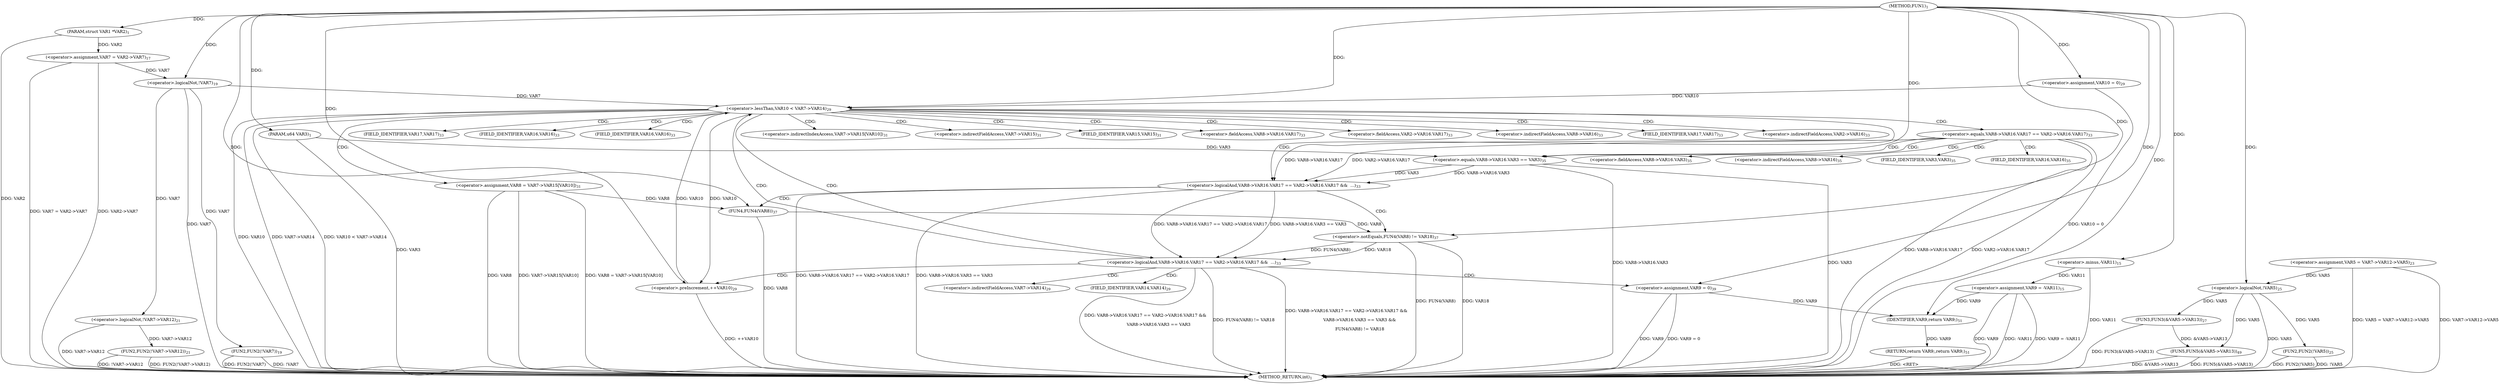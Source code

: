 digraph "FUN1" {  
"8" [label = <(METHOD,FUN1)<SUB>1</SUB>> ]
"106" [label = <(METHOD_RETURN,int)<SUB>1</SUB>> ]
"9" [label = <(PARAM,struct VAR1 *VAR2)<SUB>1</SUB>> ]
"10" [label = <(PARAM,u64 VAR3)<SUB>1</SUB>> ]
"17" [label = <(&lt;operator&gt;.assignment,VAR9 = -VAR11)<SUB>15</SUB>> ]
"21" [label = <(&lt;operator&gt;.assignment,VAR7 = VAR2-&gt;VAR7)<SUB>17</SUB>> ]
"26" [label = <(FUN2,FUN2(!VAR7))<SUB>19</SUB>> ]
"29" [label = <(FUN2,FUN2(!VAR7-&gt;VAR12))<SUB>21</SUB>> ]
"34" [label = <(&lt;operator&gt;.assignment,VAR5 = VAR7-&gt;VAR12-&gt;VAR5)<SUB>23</SUB>> ]
"41" [label = <(FUN2,FUN2(!VAR5))<SUB>25</SUB>> ]
"44" [label = <(FUN3,FUN3(&amp;VAR5-&gt;VAR13))<SUB>27</SUB>> ]
"99" [label = <(FUN5,FUN5(&amp;VAR5-&gt;VAR13))<SUB>49</SUB>> ]
"104" [label = <(RETURN,return VAR9;,return VAR9;)<SUB>51</SUB>> ]
"54" [label = <(&lt;operator&gt;.lessThan,VAR10 &lt; VAR7-&gt;VAR14)<SUB>29</SUB>> ]
"59" [label = <(&lt;operator&gt;.preIncrement,++VAR10)<SUB>29</SUB>> ]
"105" [label = <(IDENTIFIER,VAR9,return VAR9;)<SUB>51</SUB>> ]
"19" [label = <(&lt;operator&gt;.minus,-VAR11)<SUB>15</SUB>> ]
"27" [label = <(&lt;operator&gt;.logicalNot,!VAR7)<SUB>19</SUB>> ]
"30" [label = <(&lt;operator&gt;.logicalNot,!VAR7-&gt;VAR12)<SUB>21</SUB>> ]
"42" [label = <(&lt;operator&gt;.logicalNot,!VAR5)<SUB>25</SUB>> ]
"51" [label = <(&lt;operator&gt;.assignment,VAR10 = 0)<SUB>29</SUB>> ]
"62" [label = <(&lt;operator&gt;.assignment,VAR8 = VAR7-&gt;VAR15[VAR10])<SUB>31</SUB>> ]
"70" [label = <(&lt;operator&gt;.logicalAnd,VAR8-&gt;VAR16.VAR17 == VAR2-&gt;VAR16.VAR17 &amp;&amp;

		  ...)<SUB>33</SUB>> ]
"95" [label = <(&lt;operator&gt;.assignment,VAR9 = 0)<SUB>39</SUB>> ]
"71" [label = <(&lt;operator&gt;.logicalAnd,VAR8-&gt;VAR16.VAR17 == VAR2-&gt;VAR16.VAR17 &amp;&amp;

		  ...)<SUB>33</SUB>> ]
"90" [label = <(&lt;operator&gt;.notEquals,FUN4(VAR8) != VAR18)<SUB>37</SUB>> ]
"72" [label = <(&lt;operator&gt;.equals,VAR8-&gt;VAR16.VAR17 == VAR2-&gt;VAR16.VAR17)<SUB>33</SUB>> ]
"83" [label = <(&lt;operator&gt;.equals,VAR8-&gt;VAR16.VAR3 == VAR3)<SUB>35</SUB>> ]
"91" [label = <(FUN4,FUN4(VAR8))<SUB>37</SUB>> ]
"56" [label = <(&lt;operator&gt;.indirectFieldAccess,VAR7-&gt;VAR14)<SUB>29</SUB>> ]
"58" [label = <(FIELD_IDENTIFIER,VAR14,VAR14)<SUB>29</SUB>> ]
"64" [label = <(&lt;operator&gt;.indirectIndexAccess,VAR7-&gt;VAR15[VAR10])<SUB>31</SUB>> ]
"65" [label = <(&lt;operator&gt;.indirectFieldAccess,VAR7-&gt;VAR15)<SUB>31</SUB>> ]
"67" [label = <(FIELD_IDENTIFIER,VAR15,VAR15)<SUB>31</SUB>> ]
"73" [label = <(&lt;operator&gt;.fieldAccess,VAR8-&gt;VAR16.VAR17)<SUB>33</SUB>> ]
"78" [label = <(&lt;operator&gt;.fieldAccess,VAR2-&gt;VAR16.VAR17)<SUB>33</SUB>> ]
"84" [label = <(&lt;operator&gt;.fieldAccess,VAR8-&gt;VAR16.VAR3)<SUB>35</SUB>> ]
"74" [label = <(&lt;operator&gt;.indirectFieldAccess,VAR8-&gt;VAR16)<SUB>33</SUB>> ]
"77" [label = <(FIELD_IDENTIFIER,VAR17,VAR17)<SUB>33</SUB>> ]
"79" [label = <(&lt;operator&gt;.indirectFieldAccess,VAR2-&gt;VAR16)<SUB>33</SUB>> ]
"82" [label = <(FIELD_IDENTIFIER,VAR17,VAR17)<SUB>33</SUB>> ]
"85" [label = <(&lt;operator&gt;.indirectFieldAccess,VAR8-&gt;VAR16)<SUB>35</SUB>> ]
"88" [label = <(FIELD_IDENTIFIER,VAR3,VAR3)<SUB>35</SUB>> ]
"76" [label = <(FIELD_IDENTIFIER,VAR16,VAR16)<SUB>33</SUB>> ]
"81" [label = <(FIELD_IDENTIFIER,VAR16,VAR16)<SUB>33</SUB>> ]
"87" [label = <(FIELD_IDENTIFIER,VAR16,VAR16)<SUB>35</SUB>> ]
  "104" -> "106"  [ label = "DDG: &lt;RET&gt;"] 
  "9" -> "106"  [ label = "DDG: VAR2"] 
  "10" -> "106"  [ label = "DDG: VAR3"] 
  "17" -> "106"  [ label = "DDG: VAR9"] 
  "17" -> "106"  [ label = "DDG: -VAR11"] 
  "17" -> "106"  [ label = "DDG: VAR9 = -VAR11"] 
  "21" -> "106"  [ label = "DDG: VAR2-&gt;VAR7"] 
  "21" -> "106"  [ label = "DDG: VAR7 = VAR2-&gt;VAR7"] 
  "27" -> "106"  [ label = "DDG: VAR7"] 
  "26" -> "106"  [ label = "DDG: !VAR7"] 
  "26" -> "106"  [ label = "DDG: FUN2(!VAR7)"] 
  "30" -> "106"  [ label = "DDG: VAR7-&gt;VAR12"] 
  "29" -> "106"  [ label = "DDG: !VAR7-&gt;VAR12"] 
  "29" -> "106"  [ label = "DDG: FUN2(!VAR7-&gt;VAR12)"] 
  "34" -> "106"  [ label = "DDG: VAR7-&gt;VAR12-&gt;VAR5"] 
  "34" -> "106"  [ label = "DDG: VAR5 = VAR7-&gt;VAR12-&gt;VAR5"] 
  "42" -> "106"  [ label = "DDG: VAR5"] 
  "41" -> "106"  [ label = "DDG: !VAR5"] 
  "41" -> "106"  [ label = "DDG: FUN2(!VAR5)"] 
  "44" -> "106"  [ label = "DDG: FUN3(&amp;VAR5-&gt;VAR13)"] 
  "51" -> "106"  [ label = "DDG: VAR10 = 0"] 
  "54" -> "106"  [ label = "DDG: VAR10"] 
  "54" -> "106"  [ label = "DDG: VAR7-&gt;VAR14"] 
  "54" -> "106"  [ label = "DDG: VAR10 &lt; VAR7-&gt;VAR14"] 
  "62" -> "106"  [ label = "DDG: VAR8"] 
  "62" -> "106"  [ label = "DDG: VAR7-&gt;VAR15[VAR10]"] 
  "62" -> "106"  [ label = "DDG: VAR8 = VAR7-&gt;VAR15[VAR10]"] 
  "72" -> "106"  [ label = "DDG: VAR8-&gt;VAR16.VAR17"] 
  "72" -> "106"  [ label = "DDG: VAR2-&gt;VAR16.VAR17"] 
  "71" -> "106"  [ label = "DDG: VAR8-&gt;VAR16.VAR17 == VAR2-&gt;VAR16.VAR17"] 
  "83" -> "106"  [ label = "DDG: VAR8-&gt;VAR16.VAR3"] 
  "83" -> "106"  [ label = "DDG: VAR3"] 
  "71" -> "106"  [ label = "DDG: VAR8-&gt;VAR16.VAR3 == VAR3"] 
  "70" -> "106"  [ label = "DDG: VAR8-&gt;VAR16.VAR17 == VAR2-&gt;VAR16.VAR17 &amp;&amp;

		    VAR8-&gt;VAR16.VAR3 == VAR3"] 
  "91" -> "106"  [ label = "DDG: VAR8"] 
  "90" -> "106"  [ label = "DDG: FUN4(VAR8)"] 
  "70" -> "106"  [ label = "DDG: FUN4(VAR8) != VAR18"] 
  "70" -> "106"  [ label = "DDG: VAR8-&gt;VAR16.VAR17 == VAR2-&gt;VAR16.VAR17 &amp;&amp;

		    VAR8-&gt;VAR16.VAR3 == VAR3 &amp;&amp;

		    FUN4(VAR8) != VAR18"] 
  "59" -> "106"  [ label = "DDG: ++VAR10"] 
  "95" -> "106"  [ label = "DDG: VAR9"] 
  "95" -> "106"  [ label = "DDG: VAR9 = 0"] 
  "99" -> "106"  [ label = "DDG: &amp;VAR5-&gt;VAR13"] 
  "99" -> "106"  [ label = "DDG: FUN5(&amp;VAR5-&gt;VAR13)"] 
  "90" -> "106"  [ label = "DDG: VAR18"] 
  "19" -> "106"  [ label = "DDG: VAR11"] 
  "8" -> "9"  [ label = "DDG: "] 
  "8" -> "10"  [ label = "DDG: "] 
  "19" -> "17"  [ label = "DDG: VAR11"] 
  "9" -> "21"  [ label = "DDG: VAR2"] 
  "105" -> "104"  [ label = "DDG: VAR9"] 
  "27" -> "26"  [ label = "DDG: VAR7"] 
  "30" -> "29"  [ label = "DDG: VAR7-&gt;VAR12"] 
  "42" -> "41"  [ label = "DDG: VAR5"] 
  "42" -> "44"  [ label = "DDG: VAR5"] 
  "44" -> "99"  [ label = "DDG: &amp;VAR5-&gt;VAR13"] 
  "42" -> "99"  [ label = "DDG: VAR5"] 
  "17" -> "105"  [ label = "DDG: VAR9"] 
  "95" -> "105"  [ label = "DDG: VAR9"] 
  "8" -> "105"  [ label = "DDG: "] 
  "8" -> "19"  [ label = "DDG: "] 
  "21" -> "27"  [ label = "DDG: VAR7"] 
  "8" -> "27"  [ label = "DDG: "] 
  "27" -> "30"  [ label = "DDG: VAR7"] 
  "34" -> "42"  [ label = "DDG: VAR5"] 
  "8" -> "42"  [ label = "DDG: "] 
  "8" -> "51"  [ label = "DDG: "] 
  "51" -> "54"  [ label = "DDG: VAR10"] 
  "59" -> "54"  [ label = "DDG: VAR10"] 
  "8" -> "54"  [ label = "DDG: "] 
  "27" -> "54"  [ label = "DDG: VAR7"] 
  "54" -> "59"  [ label = "DDG: VAR10"] 
  "8" -> "59"  [ label = "DDG: "] 
  "71" -> "70"  [ label = "DDG: VAR8-&gt;VAR16.VAR17 == VAR2-&gt;VAR16.VAR17"] 
  "71" -> "70"  [ label = "DDG: VAR8-&gt;VAR16.VAR3 == VAR3"] 
  "90" -> "70"  [ label = "DDG: FUN4(VAR8)"] 
  "90" -> "70"  [ label = "DDG: VAR18"] 
  "8" -> "95"  [ label = "DDG: "] 
  "72" -> "71"  [ label = "DDG: VAR8-&gt;VAR16.VAR17"] 
  "72" -> "71"  [ label = "DDG: VAR2-&gt;VAR16.VAR17"] 
  "83" -> "71"  [ label = "DDG: VAR8-&gt;VAR16.VAR3"] 
  "83" -> "71"  [ label = "DDG: VAR3"] 
  "91" -> "90"  [ label = "DDG: VAR8"] 
  "8" -> "90"  [ label = "DDG: "] 
  "10" -> "83"  [ label = "DDG: VAR3"] 
  "8" -> "83"  [ label = "DDG: "] 
  "62" -> "91"  [ label = "DDG: VAR8"] 
  "8" -> "91"  [ label = "DDG: "] 
  "54" -> "73"  [ label = "CDG: "] 
  "54" -> "77"  [ label = "CDG: "] 
  "54" -> "64"  [ label = "CDG: "] 
  "54" -> "71"  [ label = "CDG: "] 
  "54" -> "81"  [ label = "CDG: "] 
  "54" -> "72"  [ label = "CDG: "] 
  "54" -> "67"  [ label = "CDG: "] 
  "54" -> "70"  [ label = "CDG: "] 
  "54" -> "74"  [ label = "CDG: "] 
  "54" -> "76"  [ label = "CDG: "] 
  "54" -> "65"  [ label = "CDG: "] 
  "54" -> "82"  [ label = "CDG: "] 
  "54" -> "78"  [ label = "CDG: "] 
  "54" -> "62"  [ label = "CDG: "] 
  "54" -> "79"  [ label = "CDG: "] 
  "70" -> "58"  [ label = "CDG: "] 
  "70" -> "56"  [ label = "CDG: "] 
  "70" -> "95"  [ label = "CDG: "] 
  "70" -> "59"  [ label = "CDG: "] 
  "70" -> "54"  [ label = "CDG: "] 
  "71" -> "91"  [ label = "CDG: "] 
  "71" -> "90"  [ label = "CDG: "] 
  "72" -> "83"  [ label = "CDG: "] 
  "72" -> "84"  [ label = "CDG: "] 
  "72" -> "85"  [ label = "CDG: "] 
  "72" -> "88"  [ label = "CDG: "] 
  "72" -> "87"  [ label = "CDG: "] 
}
